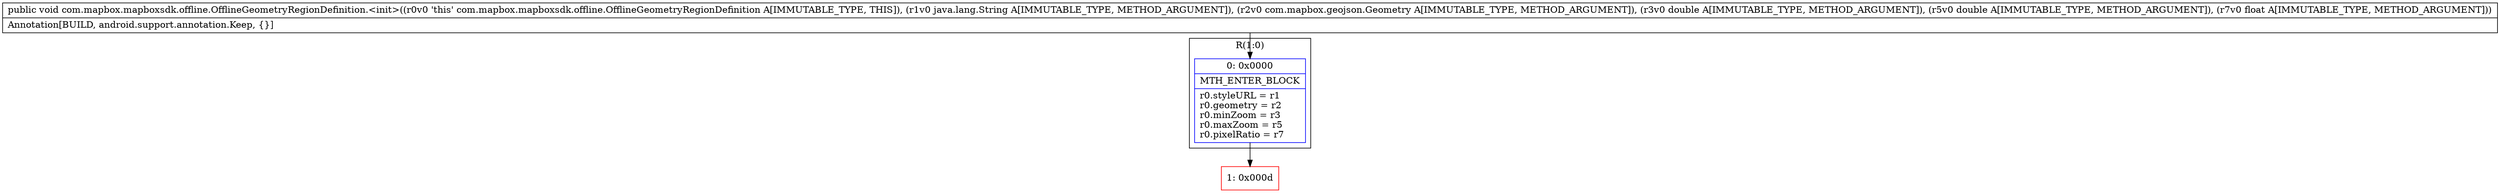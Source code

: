 digraph "CFG forcom.mapbox.mapboxsdk.offline.OfflineGeometryRegionDefinition.\<init\>(Ljava\/lang\/String;Lcom\/mapbox\/geojson\/Geometry;DDF)V" {
subgraph cluster_Region_41705644 {
label = "R(1:0)";
node [shape=record,color=blue];
Node_0 [shape=record,label="{0\:\ 0x0000|MTH_ENTER_BLOCK\l|r0.styleURL = r1\lr0.geometry = r2\lr0.minZoom = r3\lr0.maxZoom = r5\lr0.pixelRatio = r7\l}"];
}
Node_1 [shape=record,color=red,label="{1\:\ 0x000d}"];
MethodNode[shape=record,label="{public void com.mapbox.mapboxsdk.offline.OfflineGeometryRegionDefinition.\<init\>((r0v0 'this' com.mapbox.mapboxsdk.offline.OfflineGeometryRegionDefinition A[IMMUTABLE_TYPE, THIS]), (r1v0 java.lang.String A[IMMUTABLE_TYPE, METHOD_ARGUMENT]), (r2v0 com.mapbox.geojson.Geometry A[IMMUTABLE_TYPE, METHOD_ARGUMENT]), (r3v0 double A[IMMUTABLE_TYPE, METHOD_ARGUMENT]), (r5v0 double A[IMMUTABLE_TYPE, METHOD_ARGUMENT]), (r7v0 float A[IMMUTABLE_TYPE, METHOD_ARGUMENT]))  | Annotation[BUILD, android.support.annotation.Keep, \{\}]\l}"];
MethodNode -> Node_0;
Node_0 -> Node_1;
}


